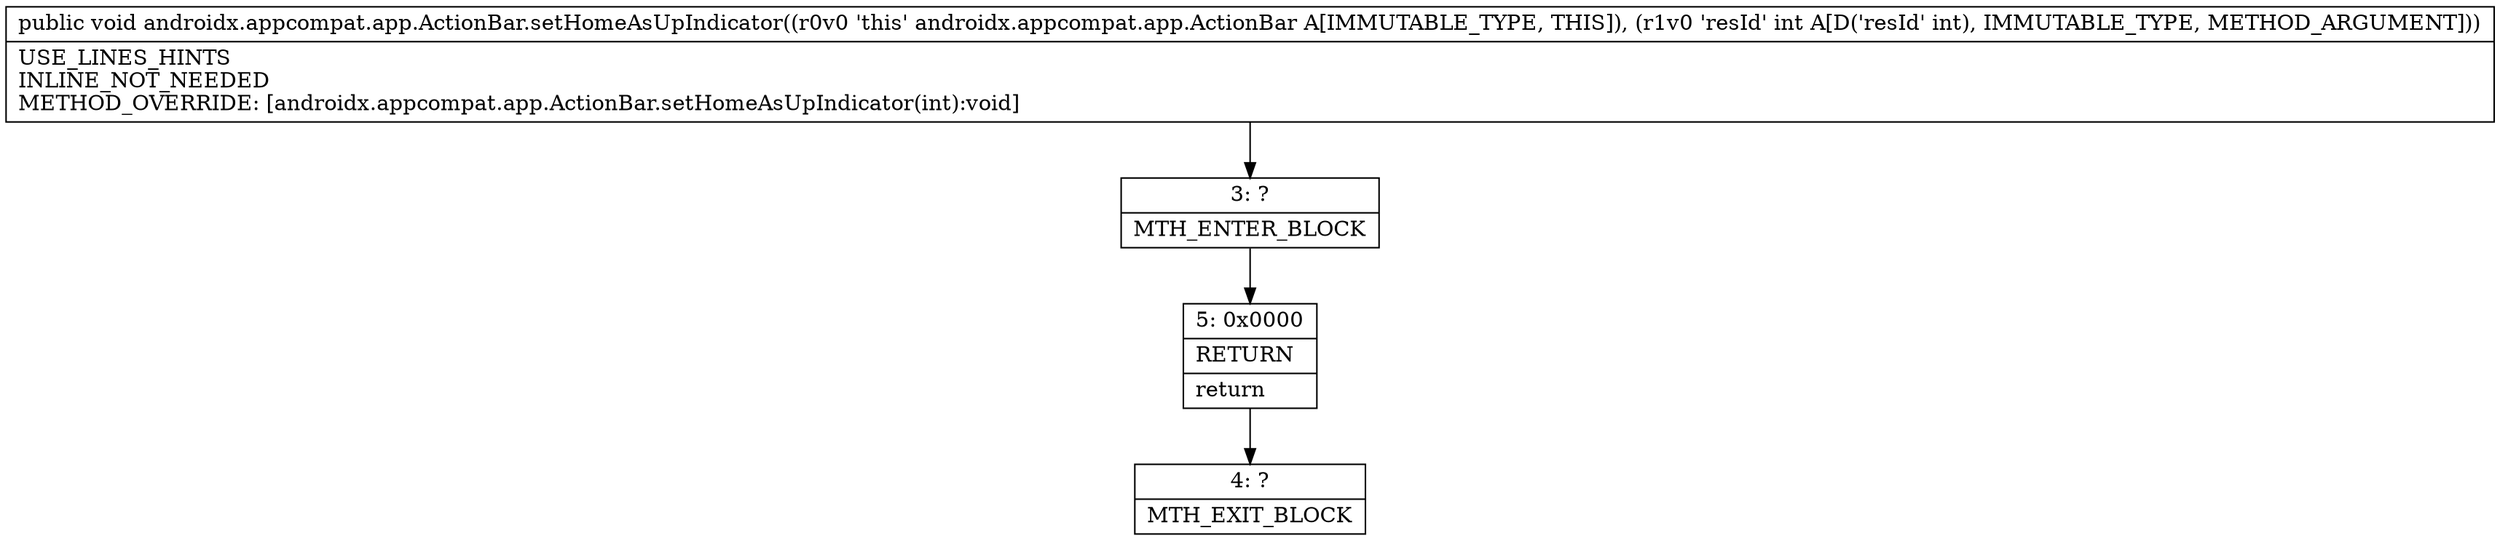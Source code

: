 digraph "CFG forandroidx.appcompat.app.ActionBar.setHomeAsUpIndicator(I)V" {
Node_3 [shape=record,label="{3\:\ ?|MTH_ENTER_BLOCK\l}"];
Node_5 [shape=record,label="{5\:\ 0x0000|RETURN\l|return\l}"];
Node_4 [shape=record,label="{4\:\ ?|MTH_EXIT_BLOCK\l}"];
MethodNode[shape=record,label="{public void androidx.appcompat.app.ActionBar.setHomeAsUpIndicator((r0v0 'this' androidx.appcompat.app.ActionBar A[IMMUTABLE_TYPE, THIS]), (r1v0 'resId' int A[D('resId' int), IMMUTABLE_TYPE, METHOD_ARGUMENT]))  | USE_LINES_HINTS\lINLINE_NOT_NEEDED\lMETHOD_OVERRIDE: [androidx.appcompat.app.ActionBar.setHomeAsUpIndicator(int):void]\l}"];
MethodNode -> Node_3;Node_3 -> Node_5;
Node_5 -> Node_4;
}

